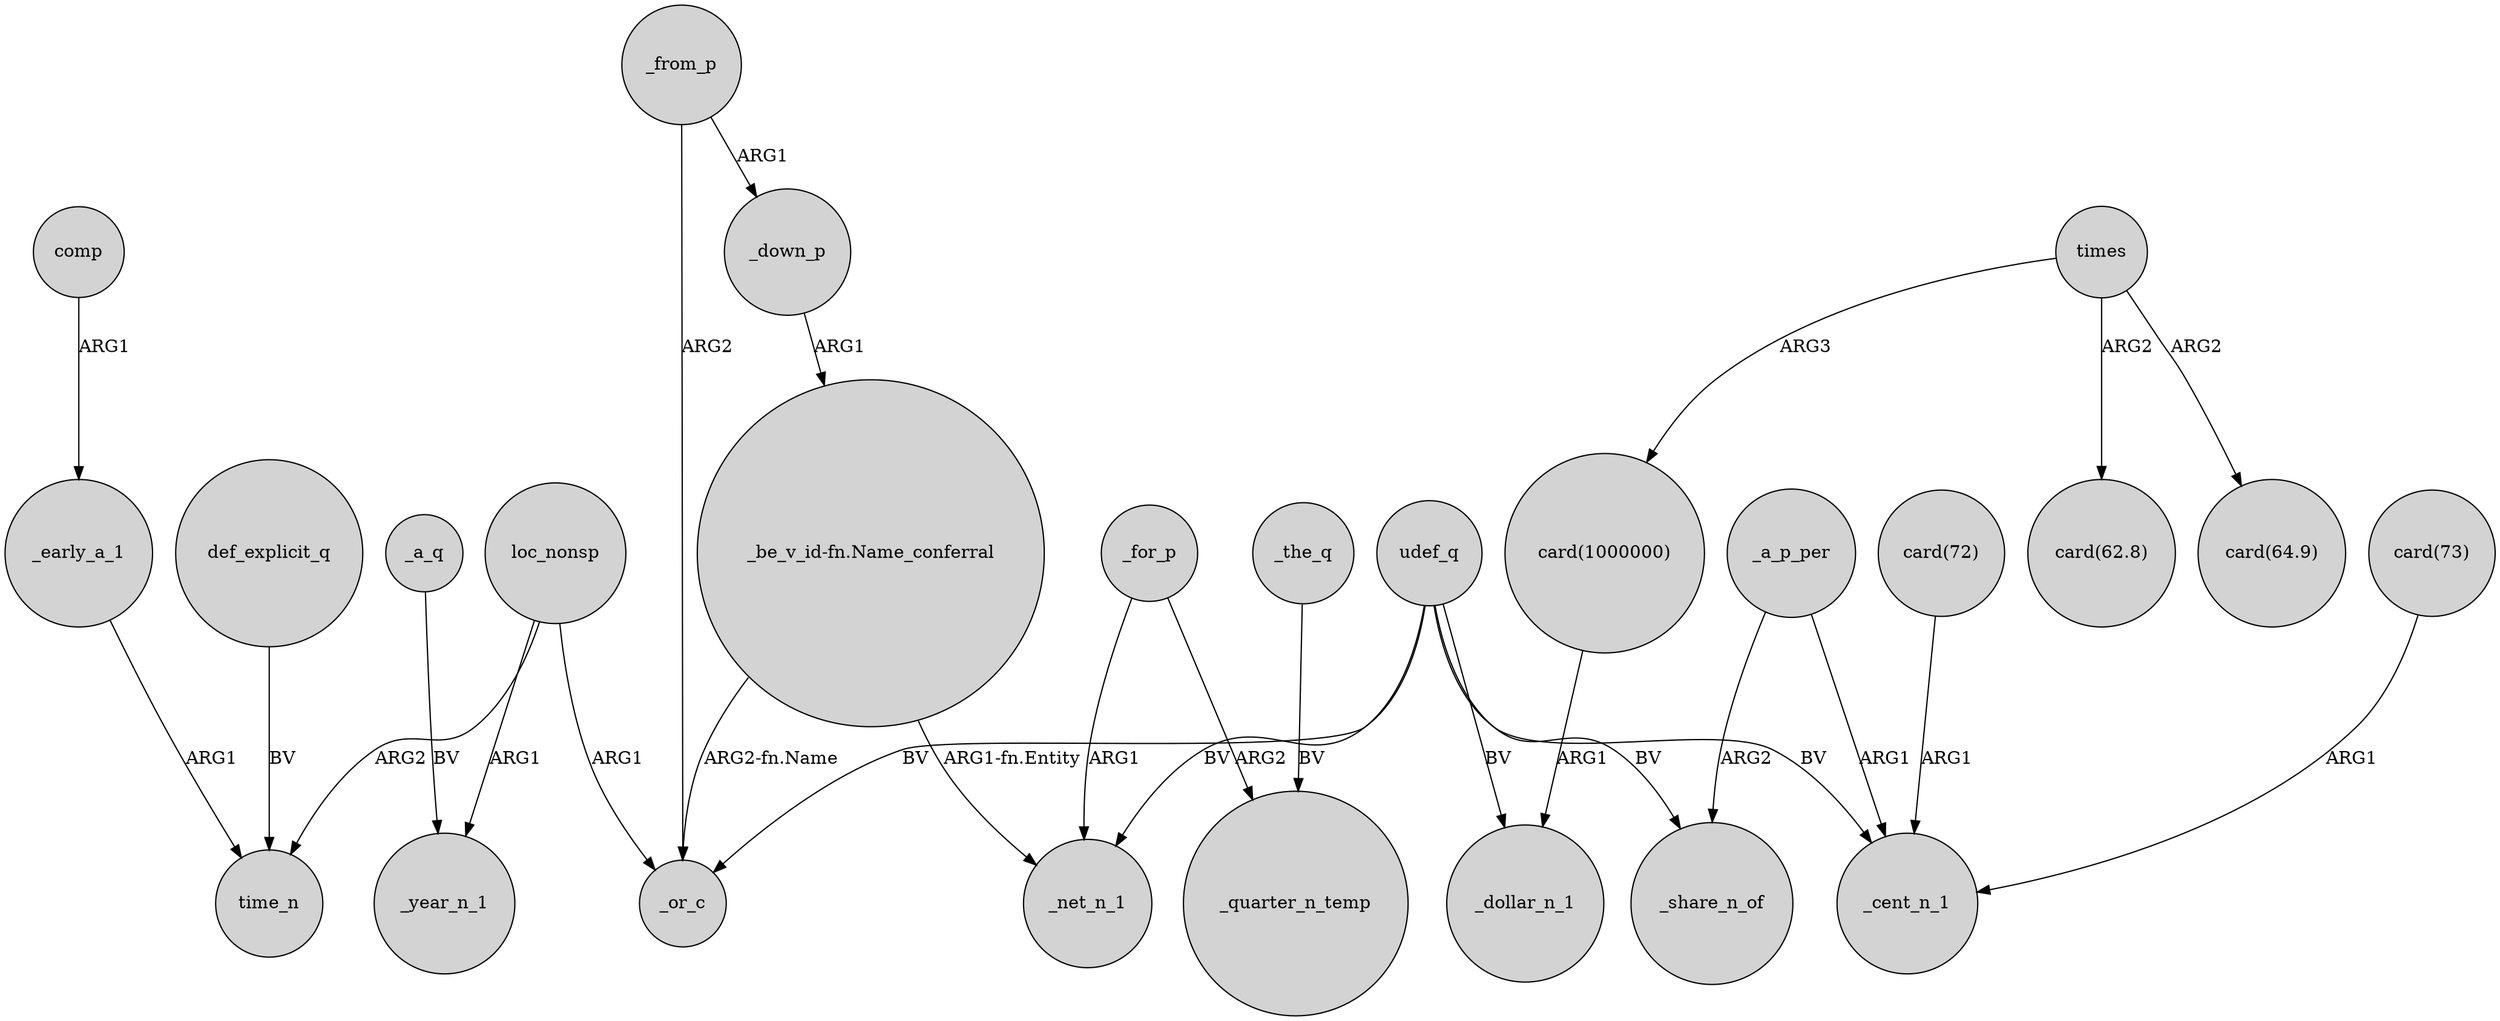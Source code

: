 digraph {
	node [shape=circle style=filled]
	_early_a_1 -> time_n [label=ARG1]
	_a_p_per -> _cent_n_1 [label=ARG1]
	"_be_v_id-fn.Name_conferral" -> _or_c [label="ARG2-fn.Name"]
	loc_nonsp -> _year_n_1 [label=ARG1]
	_the_q -> _quarter_n_temp [label=BV]
	_for_p -> _net_n_1 [label=ARG1]
	times -> "card(1000000)" [label=ARG3]
	comp -> _early_a_1 [label=ARG1]
	_a_q -> _year_n_1 [label=BV]
	udef_q -> _cent_n_1 [label=BV]
	udef_q -> _or_c [label=BV]
	_from_p -> _down_p [label=ARG1]
	"card(72)" -> _cent_n_1 [label=ARG1]
	times -> "card(62.8)" [label=ARG2]
	_a_p_per -> _share_n_of [label=ARG2]
	_for_p -> _quarter_n_temp [label=ARG2]
	udef_q -> _share_n_of [label=BV]
	udef_q -> _net_n_1 [label=BV]
	udef_q -> _dollar_n_1 [label=BV]
	"card(1000000)" -> _dollar_n_1 [label=ARG1]
	"card(73)" -> _cent_n_1 [label=ARG1]
	_from_p -> _or_c [label=ARG2]
	loc_nonsp -> _or_c [label=ARG1]
	times -> "card(64.9)" [label=ARG2]
	def_explicit_q -> time_n [label=BV]
	_down_p -> "_be_v_id-fn.Name_conferral" [label=ARG1]
	loc_nonsp -> time_n [label=ARG2]
	"_be_v_id-fn.Name_conferral" -> _net_n_1 [label="ARG1-fn.Entity"]
}
